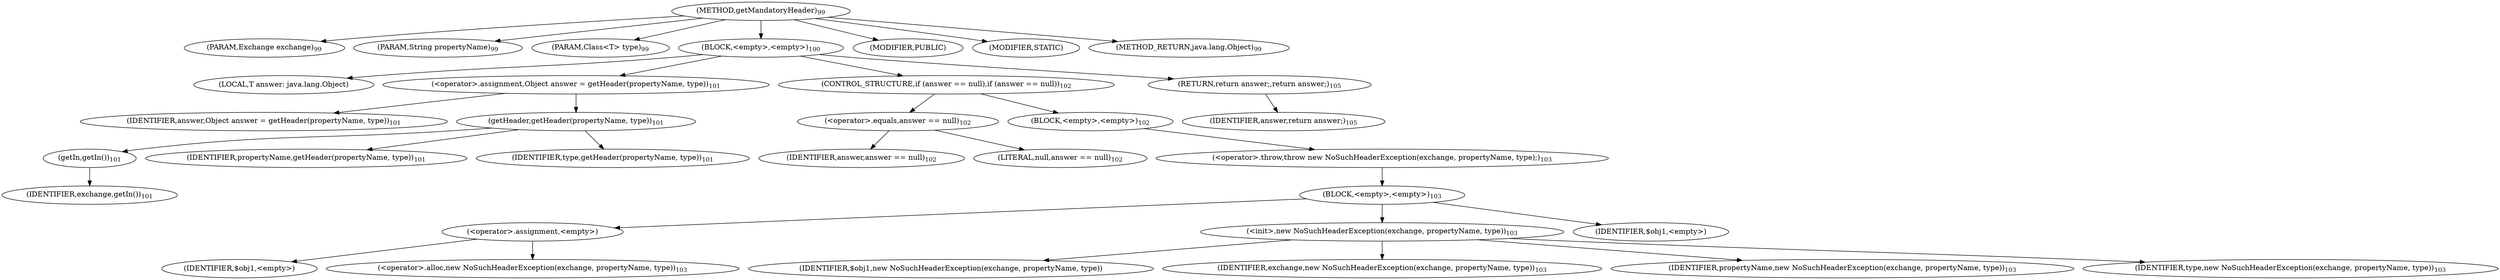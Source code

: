 digraph "getMandatoryHeader" {  
"121" [label = <(METHOD,getMandatoryHeader)<SUB>99</SUB>> ]
"122" [label = <(PARAM,Exchange exchange)<SUB>99</SUB>> ]
"123" [label = <(PARAM,String propertyName)<SUB>99</SUB>> ]
"124" [label = <(PARAM,Class&lt;T&gt; type)<SUB>99</SUB>> ]
"125" [label = <(BLOCK,&lt;empty&gt;,&lt;empty&gt;)<SUB>100</SUB>> ]
"126" [label = <(LOCAL,T answer: java.lang.Object)> ]
"127" [label = <(&lt;operator&gt;.assignment,Object answer = getHeader(propertyName, type))<SUB>101</SUB>> ]
"128" [label = <(IDENTIFIER,answer,Object answer = getHeader(propertyName, type))<SUB>101</SUB>> ]
"129" [label = <(getHeader,getHeader(propertyName, type))<SUB>101</SUB>> ]
"130" [label = <(getIn,getIn())<SUB>101</SUB>> ]
"131" [label = <(IDENTIFIER,exchange,getIn())<SUB>101</SUB>> ]
"132" [label = <(IDENTIFIER,propertyName,getHeader(propertyName, type))<SUB>101</SUB>> ]
"133" [label = <(IDENTIFIER,type,getHeader(propertyName, type))<SUB>101</SUB>> ]
"134" [label = <(CONTROL_STRUCTURE,if (answer == null),if (answer == null))<SUB>102</SUB>> ]
"135" [label = <(&lt;operator&gt;.equals,answer == null)<SUB>102</SUB>> ]
"136" [label = <(IDENTIFIER,answer,answer == null)<SUB>102</SUB>> ]
"137" [label = <(LITERAL,null,answer == null)<SUB>102</SUB>> ]
"138" [label = <(BLOCK,&lt;empty&gt;,&lt;empty&gt;)<SUB>102</SUB>> ]
"139" [label = <(&lt;operator&gt;.throw,throw new NoSuchHeaderException(exchange, propertyName, type);)<SUB>103</SUB>> ]
"140" [label = <(BLOCK,&lt;empty&gt;,&lt;empty&gt;)<SUB>103</SUB>> ]
"141" [label = <(&lt;operator&gt;.assignment,&lt;empty&gt;)> ]
"142" [label = <(IDENTIFIER,$obj1,&lt;empty&gt;)> ]
"143" [label = <(&lt;operator&gt;.alloc,new NoSuchHeaderException(exchange, propertyName, type))<SUB>103</SUB>> ]
"144" [label = <(&lt;init&gt;,new NoSuchHeaderException(exchange, propertyName, type))<SUB>103</SUB>> ]
"145" [label = <(IDENTIFIER,$obj1,new NoSuchHeaderException(exchange, propertyName, type))> ]
"146" [label = <(IDENTIFIER,exchange,new NoSuchHeaderException(exchange, propertyName, type))<SUB>103</SUB>> ]
"147" [label = <(IDENTIFIER,propertyName,new NoSuchHeaderException(exchange, propertyName, type))<SUB>103</SUB>> ]
"148" [label = <(IDENTIFIER,type,new NoSuchHeaderException(exchange, propertyName, type))<SUB>103</SUB>> ]
"149" [label = <(IDENTIFIER,$obj1,&lt;empty&gt;)> ]
"150" [label = <(RETURN,return answer;,return answer;)<SUB>105</SUB>> ]
"151" [label = <(IDENTIFIER,answer,return answer;)<SUB>105</SUB>> ]
"152" [label = <(MODIFIER,PUBLIC)> ]
"153" [label = <(MODIFIER,STATIC)> ]
"154" [label = <(METHOD_RETURN,java.lang.Object)<SUB>99</SUB>> ]
  "121" -> "122" 
  "121" -> "123" 
  "121" -> "124" 
  "121" -> "125" 
  "121" -> "152" 
  "121" -> "153" 
  "121" -> "154" 
  "125" -> "126" 
  "125" -> "127" 
  "125" -> "134" 
  "125" -> "150" 
  "127" -> "128" 
  "127" -> "129" 
  "129" -> "130" 
  "129" -> "132" 
  "129" -> "133" 
  "130" -> "131" 
  "134" -> "135" 
  "134" -> "138" 
  "135" -> "136" 
  "135" -> "137" 
  "138" -> "139" 
  "139" -> "140" 
  "140" -> "141" 
  "140" -> "144" 
  "140" -> "149" 
  "141" -> "142" 
  "141" -> "143" 
  "144" -> "145" 
  "144" -> "146" 
  "144" -> "147" 
  "144" -> "148" 
  "150" -> "151" 
}
